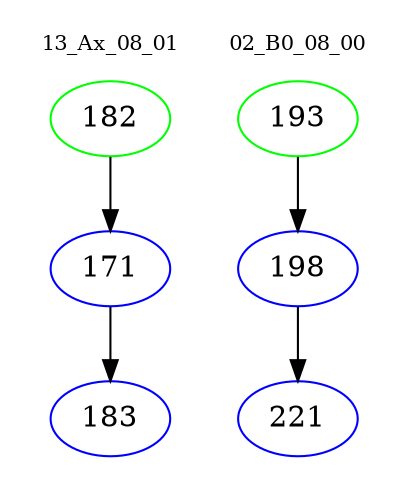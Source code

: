 digraph{
subgraph cluster_0 {
color = white
label = "13_Ax_08_01";
fontsize=10;
T0_182 [label="182", color="green"]
T0_182 -> T0_171 [color="black"]
T0_171 [label="171", color="blue"]
T0_171 -> T0_183 [color="black"]
T0_183 [label="183", color="blue"]
}
subgraph cluster_1 {
color = white
label = "02_B0_08_00";
fontsize=10;
T1_193 [label="193", color="green"]
T1_193 -> T1_198 [color="black"]
T1_198 [label="198", color="blue"]
T1_198 -> T1_221 [color="black"]
T1_221 [label="221", color="blue"]
}
}
